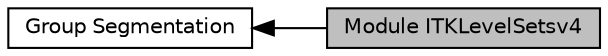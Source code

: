 digraph "Module ITKLevelSetsv4"
{
  edge [fontname="Helvetica",fontsize="10",labelfontname="Helvetica",labelfontsize="10"];
  node [fontname="Helvetica",fontsize="10",shape=box];
  rankdir=LR;
  Node2 [label="Group Segmentation",height=0.2,width=0.4,color="black", fillcolor="white", style="filled",URL="$group__Group-Segmentation.html",tooltip=" "];
  Node1 [label="Module ITKLevelSetsv4",height=0.2,width=0.4,color="black", fillcolor="grey75", style="filled", fontcolor="black",tooltip=" "];
  Node2->Node1 [shape=plaintext, dir="back", style="solid"];
}
